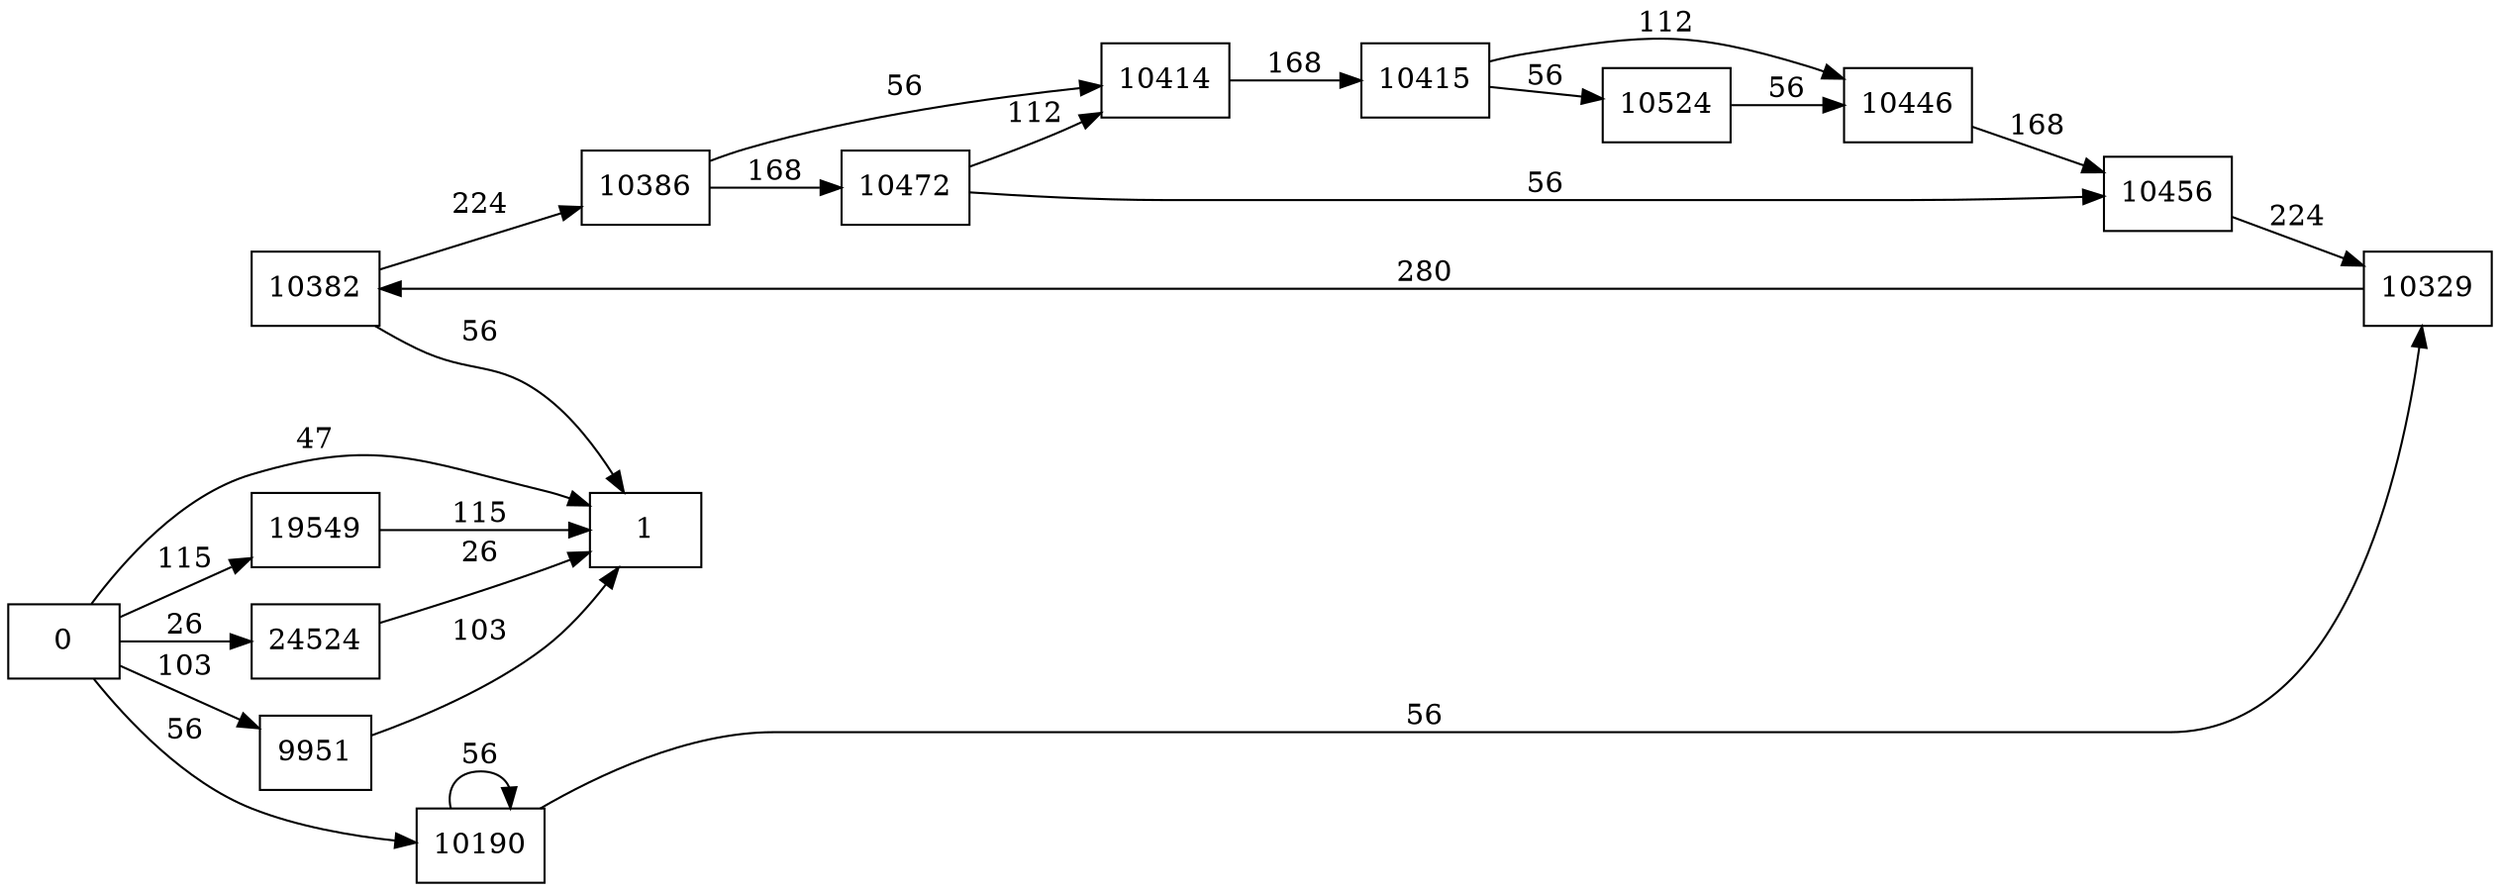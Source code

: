 digraph {
	graph [rankdir=LR]
	node [shape=rectangle]
	9951 -> 1 [label=103]
	10190 -> 10190 [label=56]
	10190 -> 10329 [label=56]
	10329 -> 10382 [label=280]
	10382 -> 10386 [label=224]
	10382 -> 1 [label=56]
	10386 -> 10414 [label=56]
	10386 -> 10472 [label=168]
	10414 -> 10415 [label=168]
	10415 -> 10446 [label=112]
	10415 -> 10524 [label=56]
	10446 -> 10456 [label=168]
	10456 -> 10329 [label=224]
	10472 -> 10414 [label=112]
	10472 -> 10456 [label=56]
	10524 -> 10446 [label=56]
	19549 -> 1 [label=115]
	24524 -> 1 [label=26]
	0 -> 1 [label=47]
	0 -> 9951 [label=103]
	0 -> 10190 [label=56]
	0 -> 19549 [label=115]
	0 -> 24524 [label=26]
}
